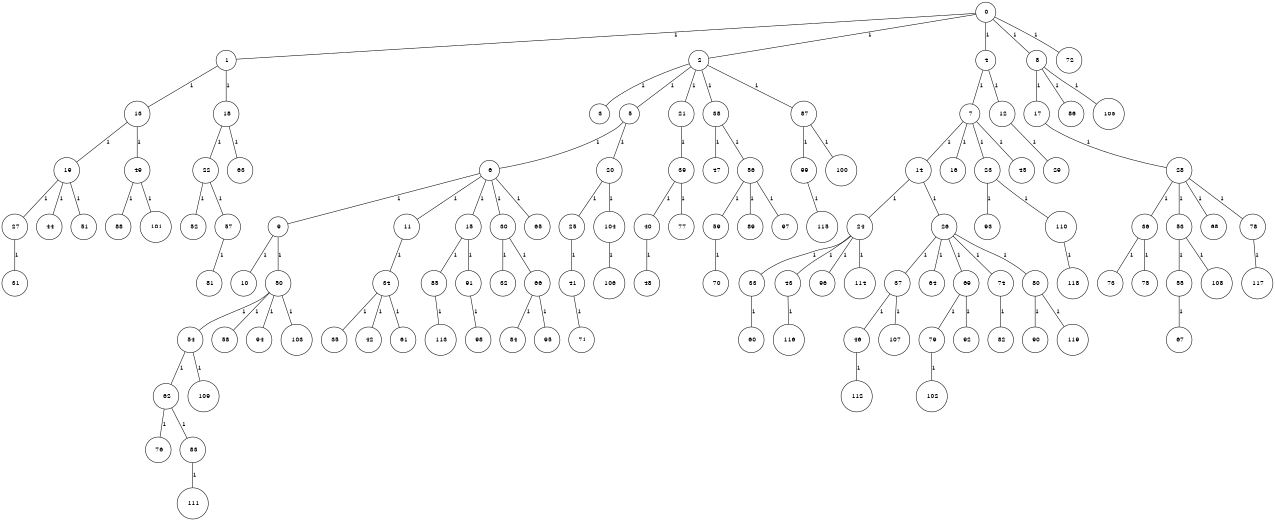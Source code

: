graph G {
size="8.5,11;"
ratio = "expand;"
fixedsize="true;"
overlap="scale;"
node[shape=circle,width=.12,hight=.12,fontsize=12]
edge[fontsize=12]

0[label=" 0" color=black, pos="1.8550585,2.8280271!"];
1[label=" 1" color=black, pos="1.8793555,1.2690633!"];
2[label=" 2" color=black, pos="0.40294495,0.96815567!"];
3[label=" 3" color=black, pos="0.0054256348,1.8700643!"];
4[label=" 4" color=black, pos="0.79252676,0.70949998!"];
5[label=" 5" color=black, pos="2.5409778,1.0093264!"];
6[label=" 6" color=black, pos="0.27777712,1.2785076!"];
7[label=" 7" color=black, pos="1.2796691,2.1233369!"];
8[label=" 8" color=black, pos="2.9991542,1.5756617!"];
9[label=" 9" color=black, pos="2.9094019,1.2108916!"];
10[label=" 10" color=black, pos="2.5858808,0.88191728!"];
11[label=" 11" color=black, pos="1.4388753,0.68425062!"];
12[label=" 12" color=black, pos="1.3976338,2.3664246!"];
13[label=" 13" color=black, pos="0.63195898,0.29294267!"];
14[label=" 14" color=black, pos="0.59296928,0.070255662!"];
15[label=" 15" color=black, pos="1.4855019,0.0073658559!"];
16[label=" 16" color=black, pos="2.1449565,1.3631659!"];
17[label=" 17" color=black, pos="0.42775261,0.36670535!"];
18[label=" 18" color=black, pos="2.7531048,0.60493988!"];
19[label=" 19" color=black, pos="2.0006042,1.4233822!"];
20[label=" 20" color=black, pos="0.68294109,2.3368496!"];
21[label=" 21" color=black, pos="1.1655578,2.2246362!"];
22[label=" 22" color=black, pos="2.2012425,2.6311654!"];
23[label=" 23" color=black, pos="1.4884844,2.1714006!"];
24[label=" 24" color=black, pos="2.2215589,0.6877994!"];
25[label=" 25" color=black, pos="0.10862393,0.66294492!"];
26[label=" 26" color=black, pos="2.3031274,2.0537089!"];
27[label=" 27" color=black, pos="1.5570753,0.70196955!"];
28[label=" 28" color=black, pos="0.26689798,1.5549165!"];
29[label=" 29" color=black, pos="2.6686114,1.1909829!"];
30[label=" 30" color=black, pos="2.0744445,0.55659826!"];
31[label=" 31" color=black, pos="1.4606796,0.19636977!"];
32[label=" 32" color=black, pos="0.26256527,2.33155!"];
33[label=" 33" color=black, pos="0.93867393,1.232918!"];
34[label=" 34" color=black, pos="2.2623797,2.5455329!"];
35[label=" 35" color=black, pos="2.763718,1.0594714!"];
36[label=" 36" color=black, pos="0.28632155,1.4630718!"];
37[label=" 37" color=black, pos="1.3939405,0.82478675!"];
38[label=" 38" color=black, pos="2.476203,0.031313818!"];
39[label=" 39" color=black, pos="1.1093838,2.6191212!"];
40[label=" 40" color=black, pos="1.1118528,1.7431383!"];
41[label=" 41" color=black, pos="0.94516616,0.292328!"];
42[label=" 42" color=black, pos="0.26268311,2.027001!"];
43[label=" 43" color=black, pos="2.0853633,2.0570171!"];
44[label=" 44" color=black, pos="0.70086029,1.3266178!"];
45[label=" 45" color=black, pos="2.1741435,1.5631858!"];
46[label=" 46" color=black, pos="0.5327895,2.5872292!"];
47[label=" 47" color=black, pos="2.8221832,1.0141224!"];
48[label=" 48" color=black, pos="2.1570216,1.9845626!"];
49[label=" 49" color=black, pos="0.73331701,0.30973366!"];
50[label=" 50" color=black, pos="0.1147515,1.0224012!"];
51[label=" 51" color=black, pos="2.423207,2.5717996!"];
52[label=" 52" color=black, pos="2.5995071,2.2188681!"];
53[label=" 53" color=black, pos="0.049821881,1.4239972!"];
54[label=" 54" color=black, pos="1.3765535,1.2247847!"];
55[label=" 55" color=black, pos="1.2175767,2.1327727!"];
56[label=" 56" color=black, pos="1.9961679,1.4767861!"];
57[label=" 57" color=black, pos="0.39422594,2.725485!"];
58[label=" 58" color=black, pos="1.1232543,0.70909224!"];
59[label=" 59" color=black, pos="2.8273045,0.67052866!"];
60[label=" 60" color=black, pos="0.17930926,1.2004623!"];
61[label=" 61" color=black, pos="1.6714507,1.8117425!"];
62[label=" 62" color=black, pos="2.6356858,1.2467409!"];
63[label=" 63" color=black, pos="0.27543438,2.2278608!"];
64[label=" 64" color=black, pos="2.4968489,0.0010871864!"];
65[label=" 65" color=black, pos="1.4911666,1.4000523!"];
66[label=" 66" color=black, pos="2.4744585,1.1608823!"];
67[label=" 67" color=black, pos="2.3900364,0.72857463!"];
68[label=" 68" color=black, pos="2.7208078,0.79847678!"];
69[label=" 69" color=black, pos="2.5534963,0.44026265!"];
70[label=" 70" color=black, pos="0.64674653,2.0424446!"];
71[label=" 71" color=black, pos="0.066517167,1.1937832!"];
72[label=" 72" color=black, pos="0.97495231,1.4544409!"];
73[label=" 73" color=black, pos="0.92144259,0.080539898!"];
74[label=" 74" color=black, pos="0.96363771,2.697664!"];
75[label=" 75" color=black, pos="2.0728332,1.9230197!"];
76[label=" 76" color=black, pos="0.35527555,1.1858994!"];
77[label=" 77" color=black, pos="0.33171583,2.097954!"];
78[label=" 78" color=black, pos="1.3131657,0.90064326!"];
79[label=" 79" color=black, pos="2.410704,0.94304889!"];
80[label=" 80" color=black, pos="2.2892968,2.8517753!"];
81[label=" 81" color=black, pos="2.251983,1.6066405!"];
82[label=" 82" color=black, pos="0.17373738,1.5692948!"];
83[label=" 83" color=black, pos="2.7305431,2.0402116!"];
84[label=" 84" color=black, pos="2.2138111,0.99459055!"];
85[label=" 85" color=black, pos="1.8522731,2.5239892!"];
86[label=" 86" color=black, pos="0.23294313,2.5451216!"];
87[label=" 87" color=black, pos="2.5190589,2.0293035!"];
88[label=" 88" color=black, pos="1.8856602,2.0190952!"];
89[label=" 89" color=black, pos="2.8133939,0.35326392!"];
90[label=" 90" color=black, pos="2.9300401,2.2337019!"];
91[label=" 91" color=black, pos="0.41487324,2.7464019!"];
92[label=" 92" color=black, pos="1.5000245,0.17421117!"];
93[label=" 93" color=black, pos="1.833537,0.51773632!"];
94[label=" 94" color=black, pos="2.1228329,2.7101273!"];
95[label=" 95" color=black, pos="2.5510283,0.45024762!"];
96[label=" 96" color=black, pos="1.6205095,2.5743318!"];
97[label=" 97" color=black, pos="1.0950785,2.4210347!"];
98[label=" 98" color=black, pos="2.8501545,1.6857018!"];
99[label=" 99" color=black, pos="2.9286501,0.89371198!"];
100[label=" 100" color=black, pos="1.1730962,1.7809721!"];
101[label=" 101" color=black, pos="0.76612355,2.0731134!"];
102[label=" 102" color=black, pos="1.3615663,1.5308483!"];
103[label=" 103" color=black, pos="1.5226714,2.3492832!"];
104[label=" 104" color=black, pos="2.4504387,2.5770843!"];
105[label=" 105" color=black, pos="1.8512108,0.57063578!"];
106[label=" 106" color=black, pos="2.6528556,2.966393!"];
107[label=" 107" color=black, pos="2.6884413,2.0101802!"];
108[label=" 108" color=black, pos="0.92802808,1.8681708!"];
109[label=" 109" color=black, pos="2.0898608,0.58310806!"];
110[label=" 110" color=black, pos="1.7245248,2.3640218!"];
111[label=" 111" color=black, pos="2.0950523,1.3903771!"];
112[label=" 112" color=black, pos="2.6369201,2.0910082!"];
113[label=" 113" color=black, pos="0.96558047,0.18949618!"];
114[label=" 114" color=black, pos="0.91798158,1.1999418!"];
115[label=" 115" color=black, pos="0.015994061,1.4679605!"];
116[label=" 116" color=black, pos="0.0012744018,2.6381738!"];
117[label=" 117" color=black, pos="0.27741538,0.54256233!"];
118[label=" 118" color=black, pos="2.3352382,2.2491363!"];
119[label=" 119" color=black, pos="0.61988915,0.97578145!"];
0--1[label="1"]
0--2[label="1"]
0--4[label="1"]
0--8[label="1"]
0--72[label="1"]
1--13[label="1"]
1--18[label="1"]
2--3[label="1"]
2--5[label="1"]
2--21[label="1"]
2--38[label="1"]
2--87[label="1"]
4--7[label="1"]
4--12[label="1"]
5--6[label="1"]
5--20[label="1"]
6--9[label="1"]
6--11[label="1"]
6--15[label="1"]
6--30[label="1"]
6--65[label="1"]
7--14[label="1"]
7--16[label="1"]
7--23[label="1"]
7--45[label="1"]
8--17[label="1"]
8--86[label="1"]
8--105[label="1"]
9--10[label="1"]
9--50[label="1"]
11--34[label="1"]
12--29[label="1"]
13--19[label="1"]
13--49[label="1"]
14--24[label="1"]
14--26[label="1"]
15--85[label="1"]
15--91[label="1"]
17--28[label="1"]
18--22[label="1"]
18--63[label="1"]
19--27[label="1"]
19--44[label="1"]
19--51[label="1"]
20--25[label="1"]
20--104[label="1"]
21--39[label="1"]
22--52[label="1"]
22--57[label="1"]
23--93[label="1"]
23--110[label="1"]
24--33[label="1"]
24--43[label="1"]
24--96[label="1"]
24--114[label="1"]
25--41[label="1"]
26--37[label="1"]
26--64[label="1"]
26--69[label="1"]
26--74[label="1"]
26--80[label="1"]
27--31[label="1"]
28--36[label="1"]
28--53[label="1"]
28--68[label="1"]
28--78[label="1"]
30--32[label="1"]
30--66[label="1"]
33--60[label="1"]
34--35[label="1"]
34--42[label="1"]
34--61[label="1"]
36--73[label="1"]
36--75[label="1"]
37--46[label="1"]
37--107[label="1"]
38--47[label="1"]
38--56[label="1"]
39--40[label="1"]
39--77[label="1"]
40--48[label="1"]
41--71[label="1"]
43--116[label="1"]
46--112[label="1"]
49--88[label="1"]
49--101[label="1"]
50--54[label="1"]
50--58[label="1"]
50--94[label="1"]
50--103[label="1"]
53--55[label="1"]
53--108[label="1"]
54--62[label="1"]
54--109[label="1"]
55--67[label="1"]
56--59[label="1"]
56--89[label="1"]
56--97[label="1"]
57--81[label="1"]
59--70[label="1"]
62--76[label="1"]
62--83[label="1"]
66--84[label="1"]
66--95[label="1"]
69--79[label="1"]
69--92[label="1"]
74--82[label="1"]
78--117[label="1"]
79--102[label="1"]
80--90[label="1"]
80--119[label="1"]
83--111[label="1"]
85--113[label="1"]
87--99[label="1"]
87--100[label="1"]
91--98[label="1"]
99--115[label="1"]
104--106[label="1"]
110--118[label="1"]

}
